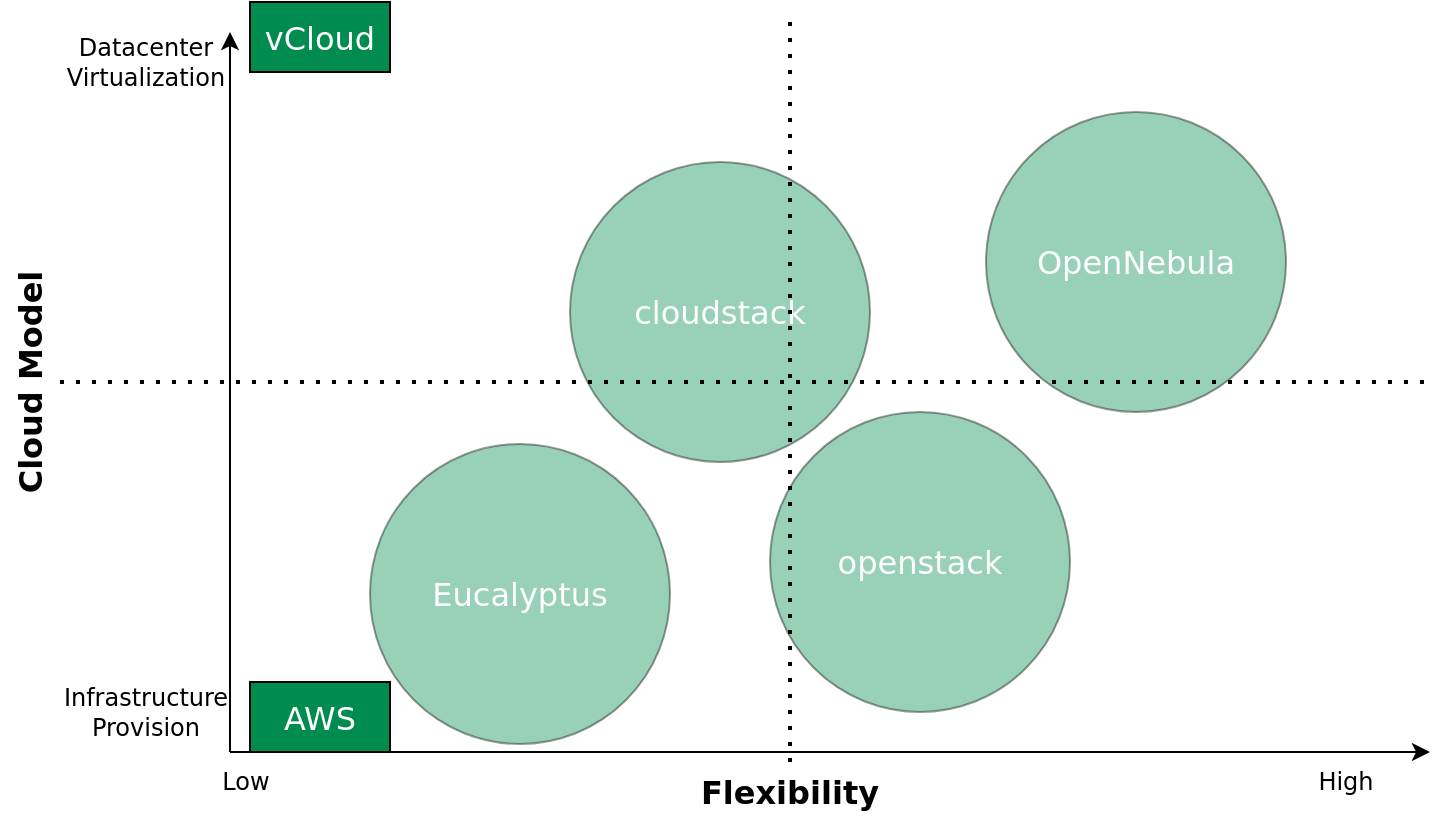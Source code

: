 <mxfile version="18.0.1" type="device"><diagram id="HtWkcgkYu5qnM_jzyIvT" name="Page-1"><mxGraphModel dx="1394" dy="817" grid="1" gridSize="10" guides="1" tooltips="1" connect="1" arrows="1" fold="1" page="1" pageScale="1" pageWidth="1169" pageHeight="827" math="0" shadow="0"><root><mxCell id="0"/><mxCell id="1" parent="0"/><mxCell id="8cF5q09OLjejxjmRhHbS-1" value="" style="endArrow=classic;html=1;rounded=0;" edge="1" parent="1"><mxGeometry width="50" height="50" relative="1" as="geometry"><mxPoint x="560" y="440" as="sourcePoint"/><mxPoint x="560" y="80" as="targetPoint"/></mxGeometry></mxCell><mxCell id="8cF5q09OLjejxjmRhHbS-2" value="" style="endArrow=classic;html=1;rounded=0;" edge="1" parent="1"><mxGeometry width="50" height="50" relative="1" as="geometry"><mxPoint x="560" y="440" as="sourcePoint"/><mxPoint x="1160" y="440" as="targetPoint"/></mxGeometry></mxCell><mxCell id="8cF5q09OLjejxjmRhHbS-3" value="&lt;b style=&quot;font-size: 16px;&quot;&gt;Cloud Model&lt;/b&gt;" style="text;html=1;strokeColor=none;fillColor=none;align=center;verticalAlign=middle;whiteSpace=wrap;rounded=0;fontFamily=Dejavu Sans;rotation=-90;fontSize=16;" vertex="1" parent="1"><mxGeometry x="400" y="240" width="120" height="30" as="geometry"/></mxCell><mxCell id="8cF5q09OLjejxjmRhHbS-4" value="Datacenter&lt;br&gt;Virtualization" style="text;html=1;strokeColor=none;fillColor=none;align=center;verticalAlign=middle;whiteSpace=wrap;rounded=0;fontFamily=Dejavu Sans;" vertex="1" parent="1"><mxGeometry x="488" y="80" width="60" height="30" as="geometry"/></mxCell><mxCell id="8cF5q09OLjejxjmRhHbS-5" value="Infrastructure&lt;br&gt;Provision" style="text;html=1;strokeColor=none;fillColor=none;align=center;verticalAlign=middle;whiteSpace=wrap;rounded=0;fontFamily=Dejavu Sans;" vertex="1" parent="1"><mxGeometry x="488" y="405" width="60" height="30" as="geometry"/></mxCell><mxCell id="8cF5q09OLjejxjmRhHbS-6" value="&lt;b style=&quot;font-size: 16px;&quot;&gt;Flexibility&lt;/b&gt;" style="text;html=1;strokeColor=none;fillColor=none;align=center;verticalAlign=middle;whiteSpace=wrap;rounded=0;fontFamily=Dejavu Sans;rotation=0;fontSize=16;" vertex="1" parent="1"><mxGeometry x="780" y="445" width="120" height="30" as="geometry"/></mxCell><mxCell id="8cF5q09OLjejxjmRhHbS-7" value="vCloud" style="rounded=0;whiteSpace=wrap;html=1;fontFamily=Dejavu Sans;fontSize=16;fillColor=#008C4F;fontColor=#FFFFFF;" vertex="1" parent="1"><mxGeometry x="570" y="65" width="70" height="35" as="geometry"/></mxCell><mxCell id="8cF5q09OLjejxjmRhHbS-8" value="AWS" style="rounded=0;whiteSpace=wrap;html=1;fontFamily=Dejavu Sans;fontSize=16;fillColor=#008C4F;fontColor=#FFFFFF;" vertex="1" parent="1"><mxGeometry x="570" y="405" width="70" height="35" as="geometry"/></mxCell><mxCell id="8cF5q09OLjejxjmRhHbS-9" value="Eucalyptus" style="ellipse;whiteSpace=wrap;html=1;aspect=fixed;fontFamily=Dejavu Sans;fontSize=16;fontColor=#FFFFFF;fillColor=#008C4F;opacity=40;" vertex="1" parent="1"><mxGeometry x="630" y="286" width="150" height="150" as="geometry"/></mxCell><mxCell id="8cF5q09OLjejxjmRhHbS-10" value="openstack" style="ellipse;whiteSpace=wrap;html=1;aspect=fixed;fontFamily=Dejavu Sans;fontSize=16;fontColor=#FFFFFF;fillColor=#008C4F;opacity=40;" vertex="1" parent="1"><mxGeometry x="830" y="270" width="150" height="150" as="geometry"/></mxCell><mxCell id="8cF5q09OLjejxjmRhHbS-11" value="Low" style="text;html=1;strokeColor=none;fillColor=none;align=center;verticalAlign=middle;whiteSpace=wrap;rounded=0;fontFamily=Dejavu Sans;" vertex="1" parent="1"><mxGeometry x="538" y="440" width="60" height="30" as="geometry"/></mxCell><mxCell id="8cF5q09OLjejxjmRhHbS-12" value="High" style="text;html=1;strokeColor=none;fillColor=none;align=center;verticalAlign=middle;whiteSpace=wrap;rounded=0;fontFamily=Dejavu Sans;" vertex="1" parent="1"><mxGeometry x="1088" y="440" width="60" height="30" as="geometry"/></mxCell><mxCell id="8cF5q09OLjejxjmRhHbS-13" value="cloudstack" style="ellipse;whiteSpace=wrap;html=1;aspect=fixed;fontFamily=Dejavu Sans;fontSize=16;fontColor=#FFFFFF;fillColor=#008C4F;opacity=40;" vertex="1" parent="1"><mxGeometry x="730" y="145" width="150" height="150" as="geometry"/></mxCell><mxCell id="8cF5q09OLjejxjmRhHbS-14" value="OpenNebula" style="ellipse;whiteSpace=wrap;html=1;aspect=fixed;fontFamily=Dejavu Sans;fontSize=16;fontColor=#FFFFFF;fillColor=#008C4F;opacity=40;" vertex="1" parent="1"><mxGeometry x="938" y="120" width="150" height="150" as="geometry"/></mxCell><mxCell id="8cF5q09OLjejxjmRhHbS-15" value="" style="endArrow=none;dashed=1;html=1;dashPattern=1 3;strokeWidth=2;rounded=0;fontFamily=Dejavu Sans;fontSize=16;fontColor=#FFFFFF;" edge="1" parent="1" source="8cF5q09OLjejxjmRhHbS-3"><mxGeometry width="50" height="50" relative="1" as="geometry"><mxPoint x="860" y="290" as="sourcePoint"/><mxPoint x="1160" y="255" as="targetPoint"/></mxGeometry></mxCell><mxCell id="8cF5q09OLjejxjmRhHbS-17" value="" style="endArrow=none;dashed=1;html=1;dashPattern=1 3;strokeWidth=2;rounded=0;fontFamily=Dejavu Sans;fontSize=16;fontColor=#FFFFFF;" edge="1" parent="1" source="8cF5q09OLjejxjmRhHbS-6"><mxGeometry width="50" height="50" relative="1" as="geometry"><mxPoint x="485" y="265" as="sourcePoint"/><mxPoint x="840" y="70" as="targetPoint"/></mxGeometry></mxCell></root></mxGraphModel></diagram></mxfile>